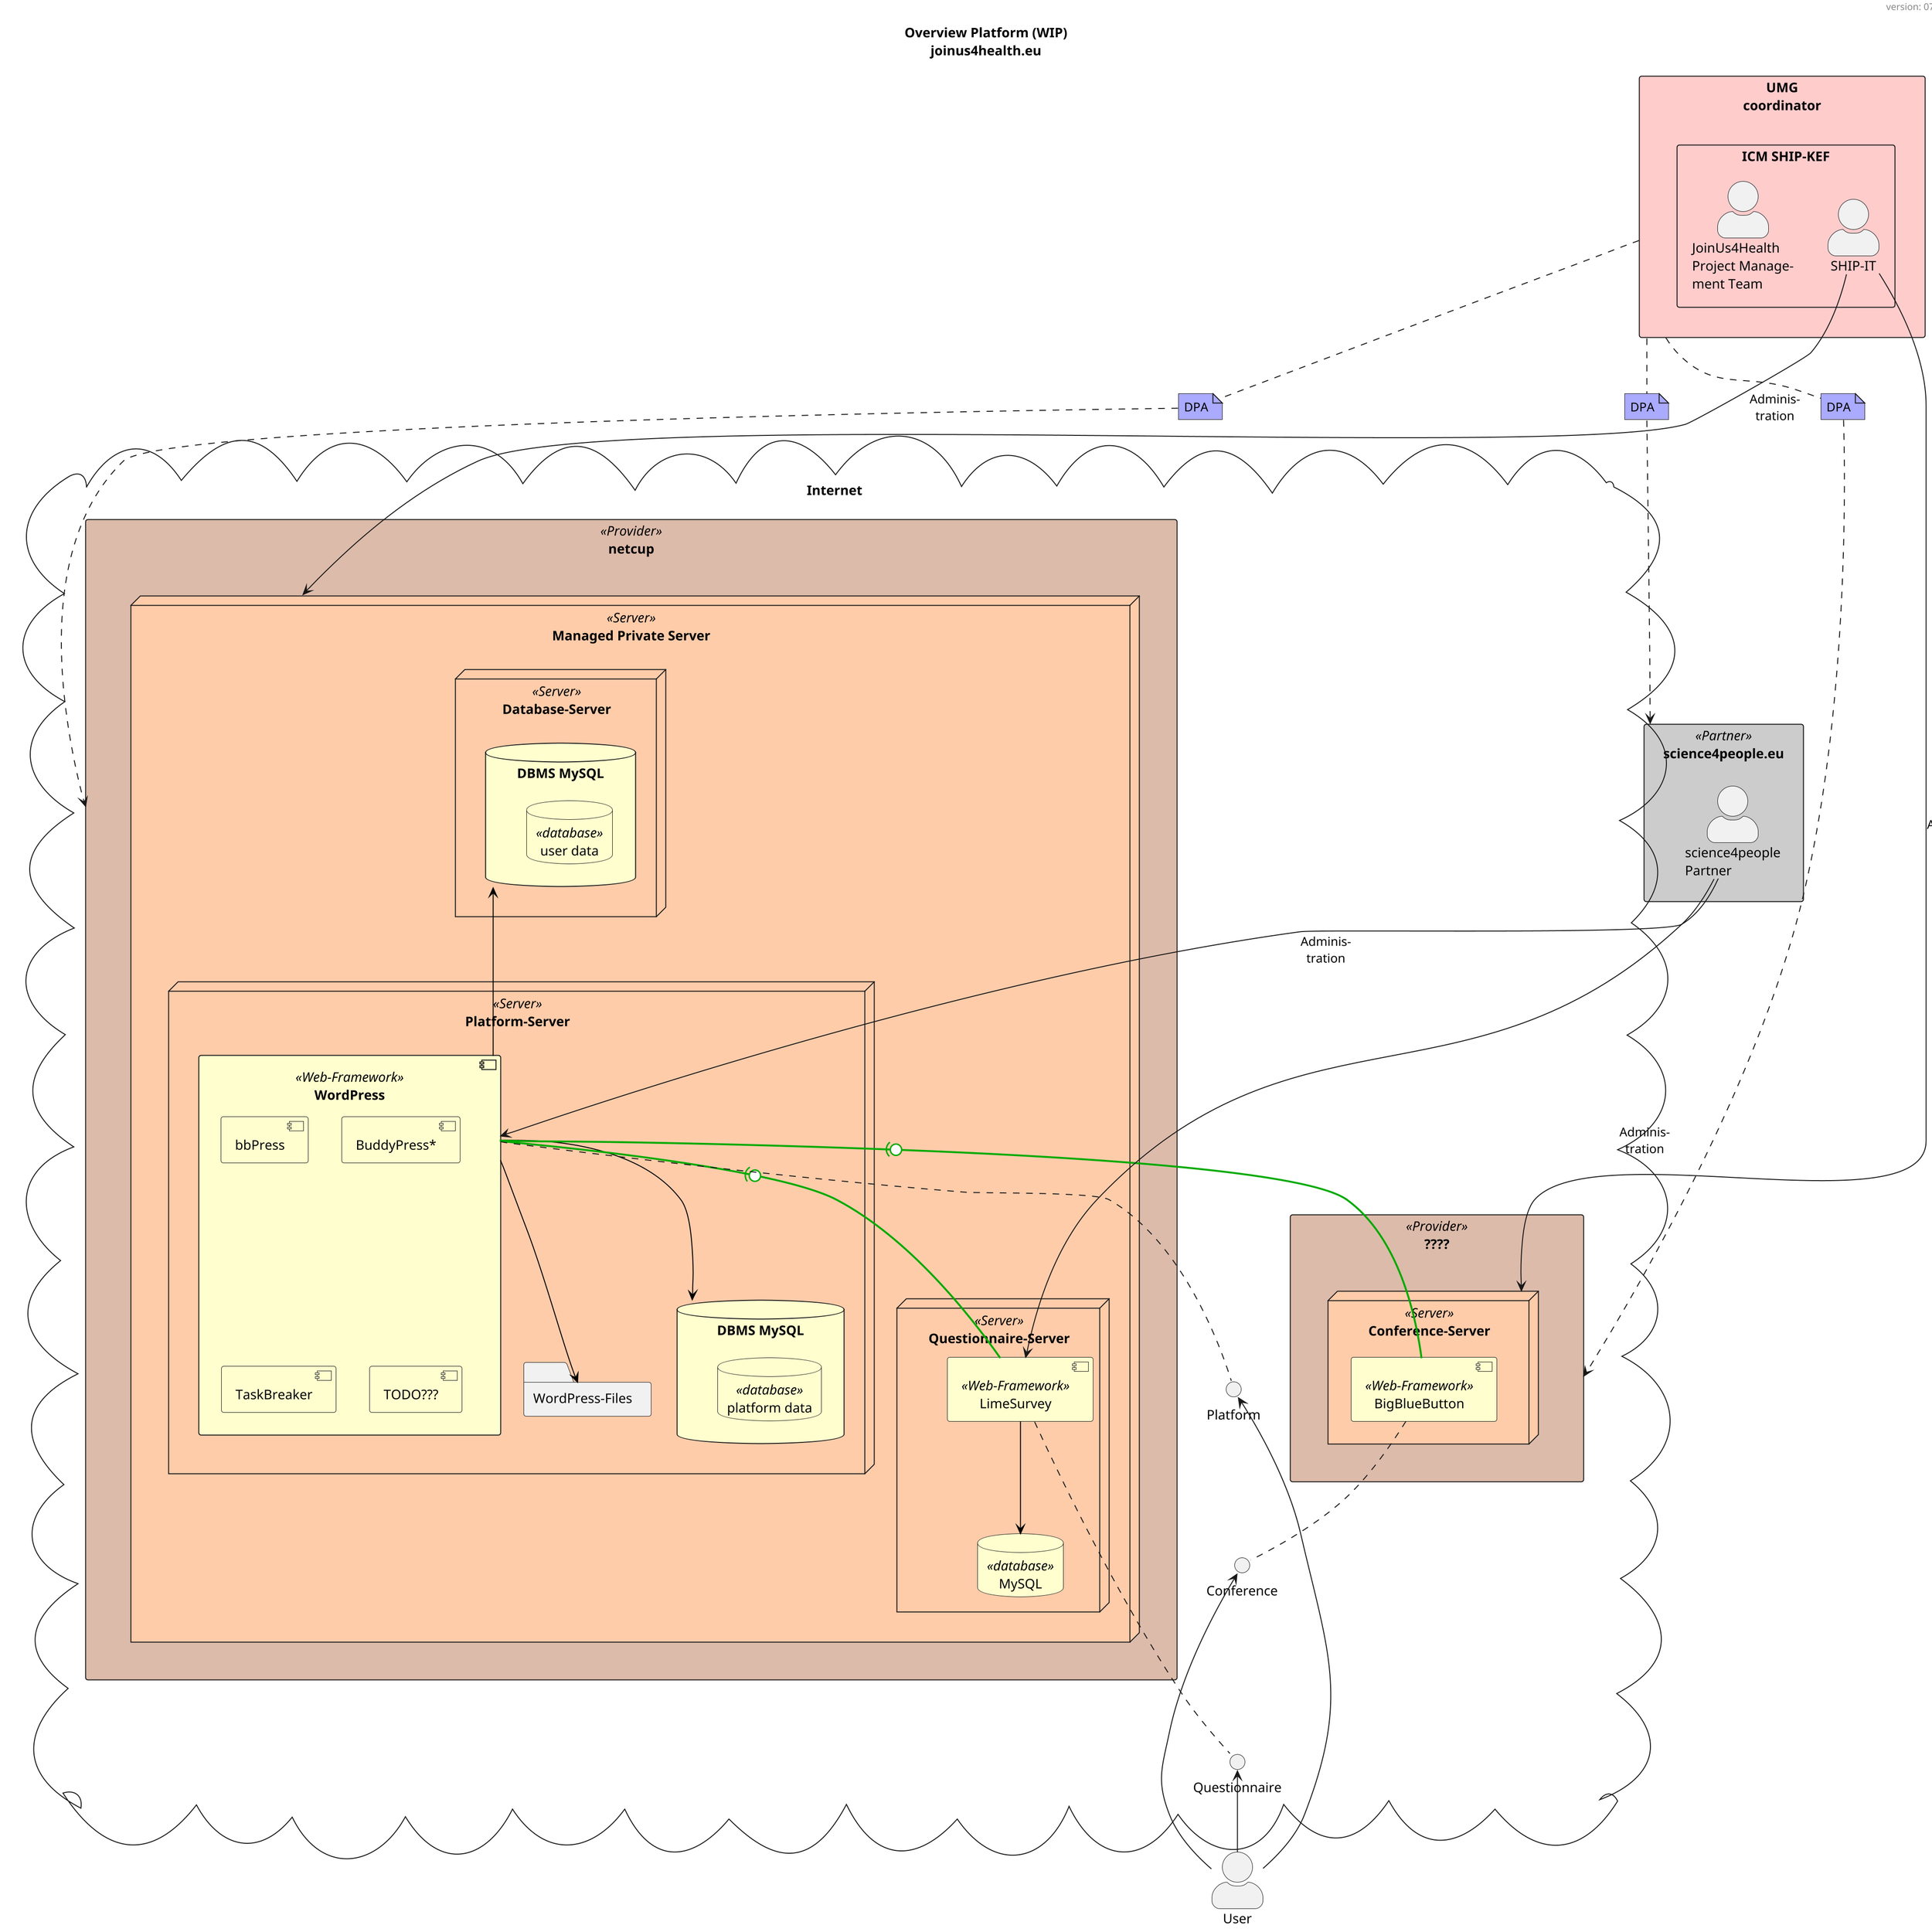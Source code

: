 @startuml

skinparam shadowing false
scale 2

title: Overview Platform (WIP)\njoinus4health.eu
header version: %date("dd.MM.yyyy")

skinparam actorStyle awesome
skinparam nodeBackgroundColor<<Server>> #ffccaa
skinparam rectangleBackgroundColor<<Partner>> #cccccc
skinparam rectangleBackgroundColor<<Provider>> #ddbbaa
skinparam componentBackgroundColor #fefece
skinparam databaseBackgroundColor #fefece

legend
**Legend**
- DPA "Data Processing Agreement" - Auftragsverarbeitungsvertrag (AVV)
end legend

actor "User" as user

rectangle "UMG\ncoordinator" as umg #ffcccc {
    rectangle "ICM SHIP-KEF" {
        actor "SHIP-IT" as ship
        actor "JoinUs4Health\nProject Manage-\nment Team" as umg_team
    }
}

rectangle "science4people.eu" <<Partner>> as s4p {
    actor "science4people\nPartner" as s4p_partner
}

cloud "Internet" {
    rectangle "netcup" <<Provider>> as netcup {
        node "Managed Private Server" <<Server>> as mps {
            node "Platform-Server" <<Server>> as platform_server {
                component "WordPress" <<Web-Framework>> as wp {
                    component "bbPress"
                    component "BuddyPress*"
                    component "TaskBreaker"
                    component "TODO???"
                }
                folder "WordPress-Files" as wpfolder
                database "DBMS MySQL" as dbms {
                    database "platform data" <<database>> as db_plattform
                }
                wp --> dbms     #black
                wp --> wpfolder #black
            }
            node "Database-Server" <<Server>> as db_server {
                database "DBMS MySQL" as dbms_p {
                    database "user data" <<database>> as db_user
                }
            }
            node "Questionnaire-Server" <<Server>> as lime_server {
                component "LimeSurvey" <<Web-Framework>> as lime
                database "MySQL" <<database>> as lime_db
                
                lime    -->     lime_db #black
            }
            
            wp      -u->    dbms_p  #black
            wp      =(0=    lime    #00aa00
        }
    }
    rectangle "????" <<Provider>> as bbb_provider {
        node "Conference-Server" <<Server>> as bbb_server {
            component "BigBlueButton" <<Web-Framework>> as bbb
            
        }
    }
    wp     =(0=     bbb #00aa00

    interface "Conference" as i_bbb
    interface "Platform" as i_web
    interface "Questionnaire" as i_lime

    i_web   .u.     wp
    i_lime  .u.     lime
    i_bbb   .u.     bbb
}

note "DPA" as a_us #aaaaff
umg .. a_us
a_us ..> s4p
note "DPA" as a_un #aaaaff
umg .. a_un
a_un ..> netcup
note "DPA" as a_ub #aaaaff
umg .. a_ub
a_ub ..> bbb_provider

ship        -->     mps         : Adminis-\ntration
ship        -->     bbb_server  : Adminis-\ntration
s4p_partner -->     wp          : Adminis-\ntration
s4p_partner -->     lime        : Adminis-\ntration

i_web   -[hidden]-  i_bbb
i_bbb   -[hidden]-  i_lime

user    -u-> i_web
user    -u-> i_bbb
user    -u->  i_lime

@enduml
